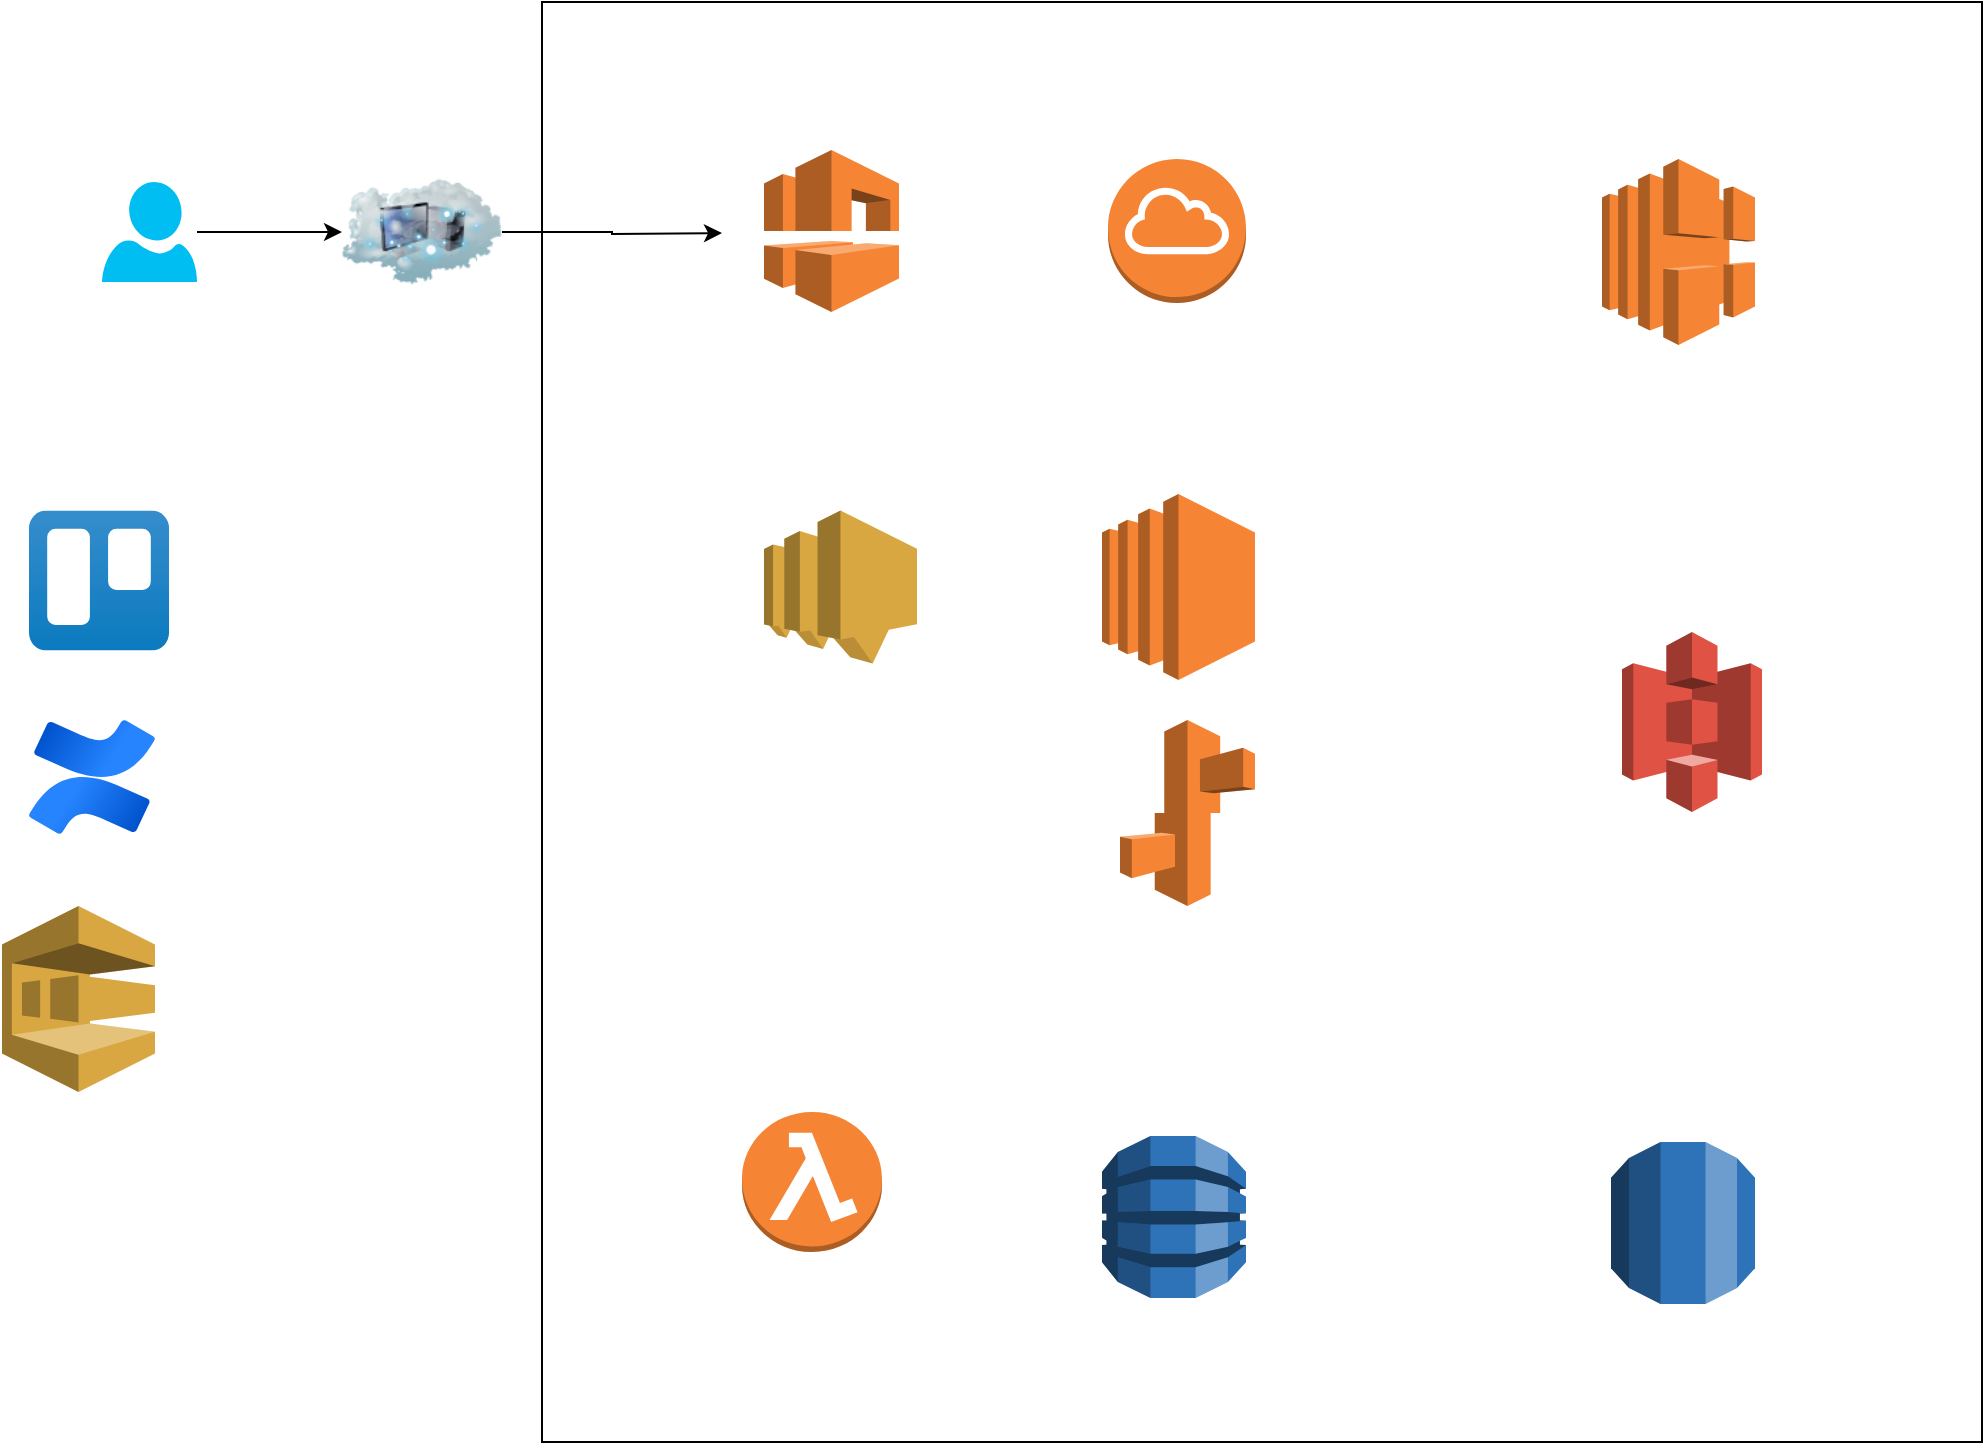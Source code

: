 <mxfile version="20.6.2" type="device"><diagram id="ri8j5l2ct6UgsNOH3szX" name="Page-1"><mxGraphModel dx="1705" dy="1931" grid="1" gridSize="10" guides="1" tooltips="1" connect="1" arrows="1" fold="1" page="1" pageScale="1" pageWidth="850" pageHeight="1100" math="0" shadow="0"><root><mxCell id="0"/><mxCell id="1" parent="0"/><mxCell id="LvAMPn5euGMHFRXw4s6x-30" value="" style="whiteSpace=wrap;html=1;aspect=fixed;" vertex="1" parent="1"><mxGeometry x="280" y="-40" width="720" height="720" as="geometry"/></mxCell><mxCell id="LvAMPn5euGMHFRXw4s6x-1" value="" style="outlineConnect=0;dashed=0;verticalLabelPosition=bottom;verticalAlign=top;align=center;html=1;shape=mxgraph.aws3.lambda_function;fillColor=#F58534;gradientColor=none;" vertex="1" parent="1"><mxGeometry x="380" y="515" width="70" height="70" as="geometry"/></mxCell><mxCell id="LvAMPn5euGMHFRXw4s6x-9" value="" style="edgeStyle=orthogonalEdgeStyle;rounded=0;orthogonalLoop=1;jettySize=auto;html=1;" edge="1" parent="1" source="LvAMPn5euGMHFRXw4s6x-5" target="LvAMPn5euGMHFRXw4s6x-6"><mxGeometry relative="1" as="geometry"/></mxCell><mxCell id="LvAMPn5euGMHFRXw4s6x-5" value="" style="verticalLabelPosition=bottom;html=1;verticalAlign=top;align=center;strokeColor=none;fillColor=#00BEF2;shape=mxgraph.azure.user;" vertex="1" parent="1"><mxGeometry x="60" y="50" width="47.5" height="50" as="geometry"/></mxCell><mxCell id="LvAMPn5euGMHFRXw4s6x-20" value="" style="edgeStyle=orthogonalEdgeStyle;rounded=0;orthogonalLoop=1;jettySize=auto;html=1;" edge="1" parent="1" source="LvAMPn5euGMHFRXw4s6x-6"><mxGeometry relative="1" as="geometry"><mxPoint x="370" y="75.524" as="targetPoint"/></mxGeometry></mxCell><mxCell id="LvAMPn5euGMHFRXw4s6x-6" value="" style="image;html=1;image=img/lib/clip_art/networking/Cloud_Computer_128x128.png" vertex="1" parent="1"><mxGeometry x="180" y="35" width="80" height="80" as="geometry"/></mxCell><mxCell id="LvAMPn5euGMHFRXw4s6x-21" value="" style="outlineConnect=0;dashed=0;verticalLabelPosition=bottom;verticalAlign=top;align=center;html=1;shape=mxgraph.aws3.s3;fillColor=#E05243;gradientColor=none;" vertex="1" parent="1"><mxGeometry x="820" y="275" width="70" height="90" as="geometry"/></mxCell><mxCell id="LvAMPn5euGMHFRXw4s6x-22" value="" style="outlineConnect=0;dashed=0;verticalLabelPosition=bottom;verticalAlign=top;align=center;html=1;shape=mxgraph.aws3.ec2;fillColor=#F58534;gradientColor=none;" vertex="1" parent="1"><mxGeometry x="560" y="206" width="76.5" height="93" as="geometry"/></mxCell><mxCell id="LvAMPn5euGMHFRXw4s6x-23" value="" style="outlineConnect=0;dashed=0;verticalLabelPosition=bottom;verticalAlign=top;align=center;html=1;shape=mxgraph.aws3.elastic_beanstalk;fillColor=#F58534;gradientColor=none;" vertex="1" parent="1"><mxGeometry x="569" y="319" width="67.5" height="93" as="geometry"/></mxCell><mxCell id="LvAMPn5euGMHFRXw4s6x-24" value="" style="outlineConnect=0;dashed=0;verticalLabelPosition=bottom;verticalAlign=top;align=center;html=1;shape=mxgraph.aws3.dynamo_db;fillColor=#2E73B8;gradientColor=none;" vertex="1" parent="1"><mxGeometry x="560" y="527" width="72" height="81" as="geometry"/></mxCell><mxCell id="LvAMPn5euGMHFRXw4s6x-25" value="" style="outlineConnect=0;dashed=0;verticalLabelPosition=bottom;verticalAlign=top;align=center;html=1;shape=mxgraph.aws3.rds;fillColor=#2E73B8;gradientColor=none;" vertex="1" parent="1"><mxGeometry x="814.5" y="530" width="72" height="81" as="geometry"/></mxCell><mxCell id="LvAMPn5euGMHFRXw4s6x-26" value="" style="outlineConnect=0;dashed=0;verticalLabelPosition=bottom;verticalAlign=top;align=center;html=1;shape=mxgraph.aws3.vpc;fillColor=#F58534;gradientColor=none;" vertex="1" parent="1"><mxGeometry x="391" y="34" width="67.5" height="81" as="geometry"/></mxCell><mxCell id="LvAMPn5euGMHFRXw4s6x-27" value="" style="outlineConnect=0;dashed=0;verticalLabelPosition=bottom;verticalAlign=top;align=center;html=1;shape=mxgraph.aws3.internet_gateway;fillColor=#F58534;gradientColor=none;" vertex="1" parent="1"><mxGeometry x="563" y="38.5" width="69" height="72" as="geometry"/></mxCell><mxCell id="LvAMPn5euGMHFRXw4s6x-28" value="" style="outlineConnect=0;dashed=0;verticalLabelPosition=bottom;verticalAlign=top;align=center;html=1;shape=mxgraph.aws3.elastic_load_balancing;fillColor=#F58534;gradientColor=none;" vertex="1" parent="1"><mxGeometry x="810" y="38.5" width="76.5" height="93" as="geometry"/></mxCell><mxCell id="LvAMPn5euGMHFRXw4s6x-32" value="" style="outlineConnect=0;dashed=0;verticalLabelPosition=bottom;verticalAlign=top;align=center;html=1;shape=mxgraph.aws3.sns;fillColor=#D9A741;gradientColor=none;" vertex="1" parent="1"><mxGeometry x="391" y="214.25" width="76.5" height="76.5" as="geometry"/></mxCell><mxCell id="LvAMPn5euGMHFRXw4s6x-33" value="" style="outlineConnect=0;dashed=0;verticalLabelPosition=bottom;verticalAlign=top;align=center;html=1;shape=mxgraph.aws3.sqs;fillColor=#D9A741;gradientColor=none;" vertex="1" parent="1"><mxGeometry x="10" y="412" width="76.5" height="93" as="geometry"/></mxCell><mxCell id="LvAMPn5euGMHFRXw4s6x-34" value="" style="image;image=img/lib/atlassian/Confluence_Logo.svg;" vertex="1" parent="1"><mxGeometry x="23.5" y="319" width="63" height="57" as="geometry"/></mxCell><mxCell id="LvAMPn5euGMHFRXw4s6x-35" value="" style="image;image=img/lib/atlassian/Trello_Logo.svg;" vertex="1" parent="1"><mxGeometry x="23.5" y="214.25" width="70" height="70" as="geometry"/></mxCell></root></mxGraphModel></diagram></mxfile>